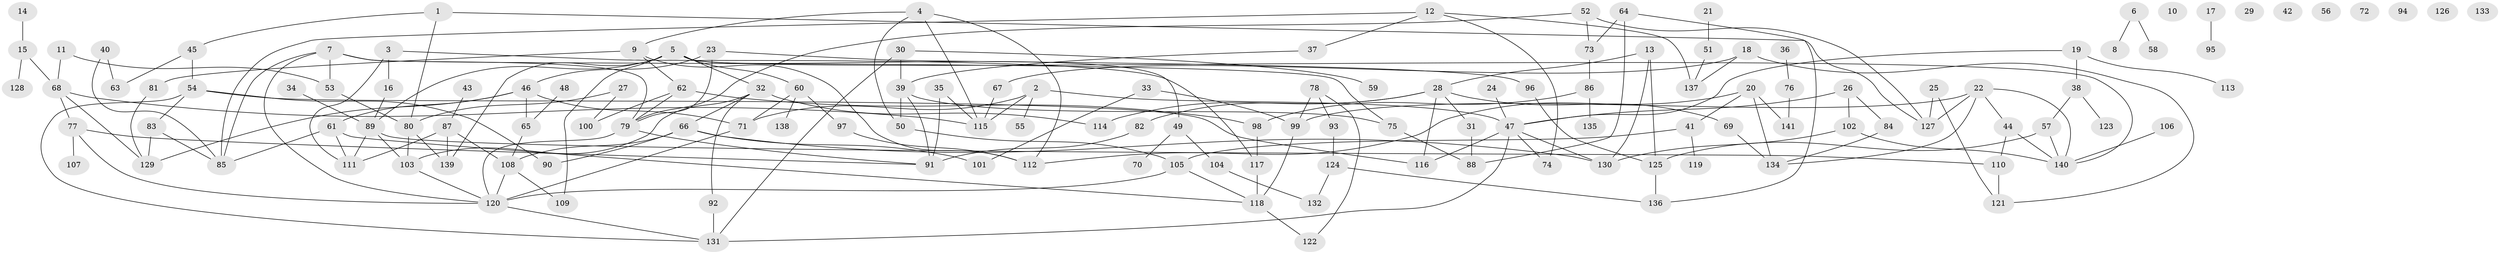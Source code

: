 // Generated by graph-tools (version 1.1) at 2025/00/03/09/25 03:00:55]
// undirected, 141 vertices, 200 edges
graph export_dot {
graph [start="1"]
  node [color=gray90,style=filled];
  1;
  2;
  3;
  4;
  5;
  6;
  7;
  8;
  9;
  10;
  11;
  12;
  13;
  14;
  15;
  16;
  17;
  18;
  19;
  20;
  21;
  22;
  23;
  24;
  25;
  26;
  27;
  28;
  29;
  30;
  31;
  32;
  33;
  34;
  35;
  36;
  37;
  38;
  39;
  40;
  41;
  42;
  43;
  44;
  45;
  46;
  47;
  48;
  49;
  50;
  51;
  52;
  53;
  54;
  55;
  56;
  57;
  58;
  59;
  60;
  61;
  62;
  63;
  64;
  65;
  66;
  67;
  68;
  69;
  70;
  71;
  72;
  73;
  74;
  75;
  76;
  77;
  78;
  79;
  80;
  81;
  82;
  83;
  84;
  85;
  86;
  87;
  88;
  89;
  90;
  91;
  92;
  93;
  94;
  95;
  96;
  97;
  98;
  99;
  100;
  101;
  102;
  103;
  104;
  105;
  106;
  107;
  108;
  109;
  110;
  111;
  112;
  113;
  114;
  115;
  116;
  117;
  118;
  119;
  120;
  121;
  122;
  123;
  124;
  125;
  126;
  127;
  128;
  129;
  130;
  131;
  132;
  133;
  134;
  135;
  136;
  137;
  138;
  139;
  140;
  141;
  1 -- 45;
  1 -- 80;
  1 -- 127;
  2 -- 47;
  2 -- 55;
  2 -- 71;
  2 -- 115;
  3 -- 16;
  3 -- 111;
  3 -- 117;
  4 -- 9;
  4 -- 50;
  4 -- 112;
  4 -- 115;
  5 -- 32;
  5 -- 49;
  5 -- 60;
  5 -- 89;
  5 -- 109;
  5 -- 139;
  5 -- 140;
  6 -- 8;
  6 -- 58;
  7 -- 53;
  7 -- 75;
  7 -- 79;
  7 -- 85;
  7 -- 120;
  9 -- 62;
  9 -- 81;
  9 -- 112;
  11 -- 53;
  11 -- 68;
  12 -- 37;
  12 -- 74;
  12 -- 85;
  12 -- 137;
  13 -- 28;
  13 -- 125;
  13 -- 130;
  14 -- 15;
  15 -- 68;
  15 -- 128;
  16 -- 89;
  17 -- 95;
  18 -- 67;
  18 -- 121;
  18 -- 137;
  19 -- 38;
  19 -- 47;
  19 -- 113;
  20 -- 41;
  20 -- 112;
  20 -- 134;
  20 -- 141;
  21 -- 51;
  22 -- 44;
  22 -- 99;
  22 -- 127;
  22 -- 134;
  22 -- 140;
  23 -- 46;
  23 -- 79;
  23 -- 96;
  24 -- 47;
  25 -- 121;
  25 -- 127;
  26 -- 47;
  26 -- 84;
  26 -- 102;
  27 -- 80;
  27 -- 100;
  28 -- 31;
  28 -- 69;
  28 -- 82;
  28 -- 114;
  28 -- 116;
  30 -- 39;
  30 -- 59;
  30 -- 131;
  31 -- 88;
  32 -- 66;
  32 -- 92;
  32 -- 103;
  32 -- 114;
  33 -- 99;
  33 -- 101;
  34 -- 89;
  35 -- 91;
  35 -- 115;
  36 -- 76;
  37 -- 39;
  38 -- 57;
  38 -- 123;
  39 -- 50;
  39 -- 75;
  39 -- 91;
  40 -- 63;
  40 -- 85;
  41 -- 105;
  41 -- 119;
  43 -- 87;
  44 -- 110;
  44 -- 140;
  45 -- 54;
  45 -- 63;
  46 -- 61;
  46 -- 65;
  46 -- 71;
  46 -- 129;
  47 -- 74;
  47 -- 116;
  47 -- 130;
  47 -- 131;
  48 -- 65;
  49 -- 70;
  49 -- 104;
  50 -- 105;
  51 -- 137;
  52 -- 73;
  52 -- 79;
  52 -- 127;
  53 -- 80;
  54 -- 83;
  54 -- 90;
  54 -- 116;
  54 -- 131;
  57 -- 125;
  57 -- 140;
  60 -- 71;
  60 -- 97;
  60 -- 138;
  61 -- 85;
  61 -- 111;
  61 -- 118;
  62 -- 79;
  62 -- 98;
  62 -- 100;
  64 -- 73;
  64 -- 88;
  64 -- 136;
  65 -- 108;
  66 -- 90;
  66 -- 101;
  66 -- 108;
  66 -- 130;
  67 -- 115;
  68 -- 77;
  68 -- 115;
  68 -- 129;
  69 -- 134;
  71 -- 120;
  73 -- 86;
  75 -- 88;
  76 -- 141;
  77 -- 91;
  77 -- 107;
  77 -- 120;
  78 -- 93;
  78 -- 99;
  78 -- 122;
  79 -- 91;
  79 -- 120;
  80 -- 103;
  80 -- 139;
  81 -- 129;
  82 -- 91;
  83 -- 85;
  83 -- 129;
  84 -- 134;
  86 -- 98;
  86 -- 135;
  87 -- 108;
  87 -- 111;
  87 -- 139;
  89 -- 103;
  89 -- 110;
  89 -- 111;
  92 -- 131;
  93 -- 124;
  96 -- 125;
  97 -- 112;
  98 -- 117;
  99 -- 118;
  102 -- 130;
  102 -- 140;
  103 -- 120;
  104 -- 132;
  105 -- 118;
  105 -- 120;
  106 -- 140;
  108 -- 109;
  108 -- 120;
  110 -- 121;
  117 -- 118;
  118 -- 122;
  120 -- 131;
  124 -- 132;
  124 -- 136;
  125 -- 136;
}
